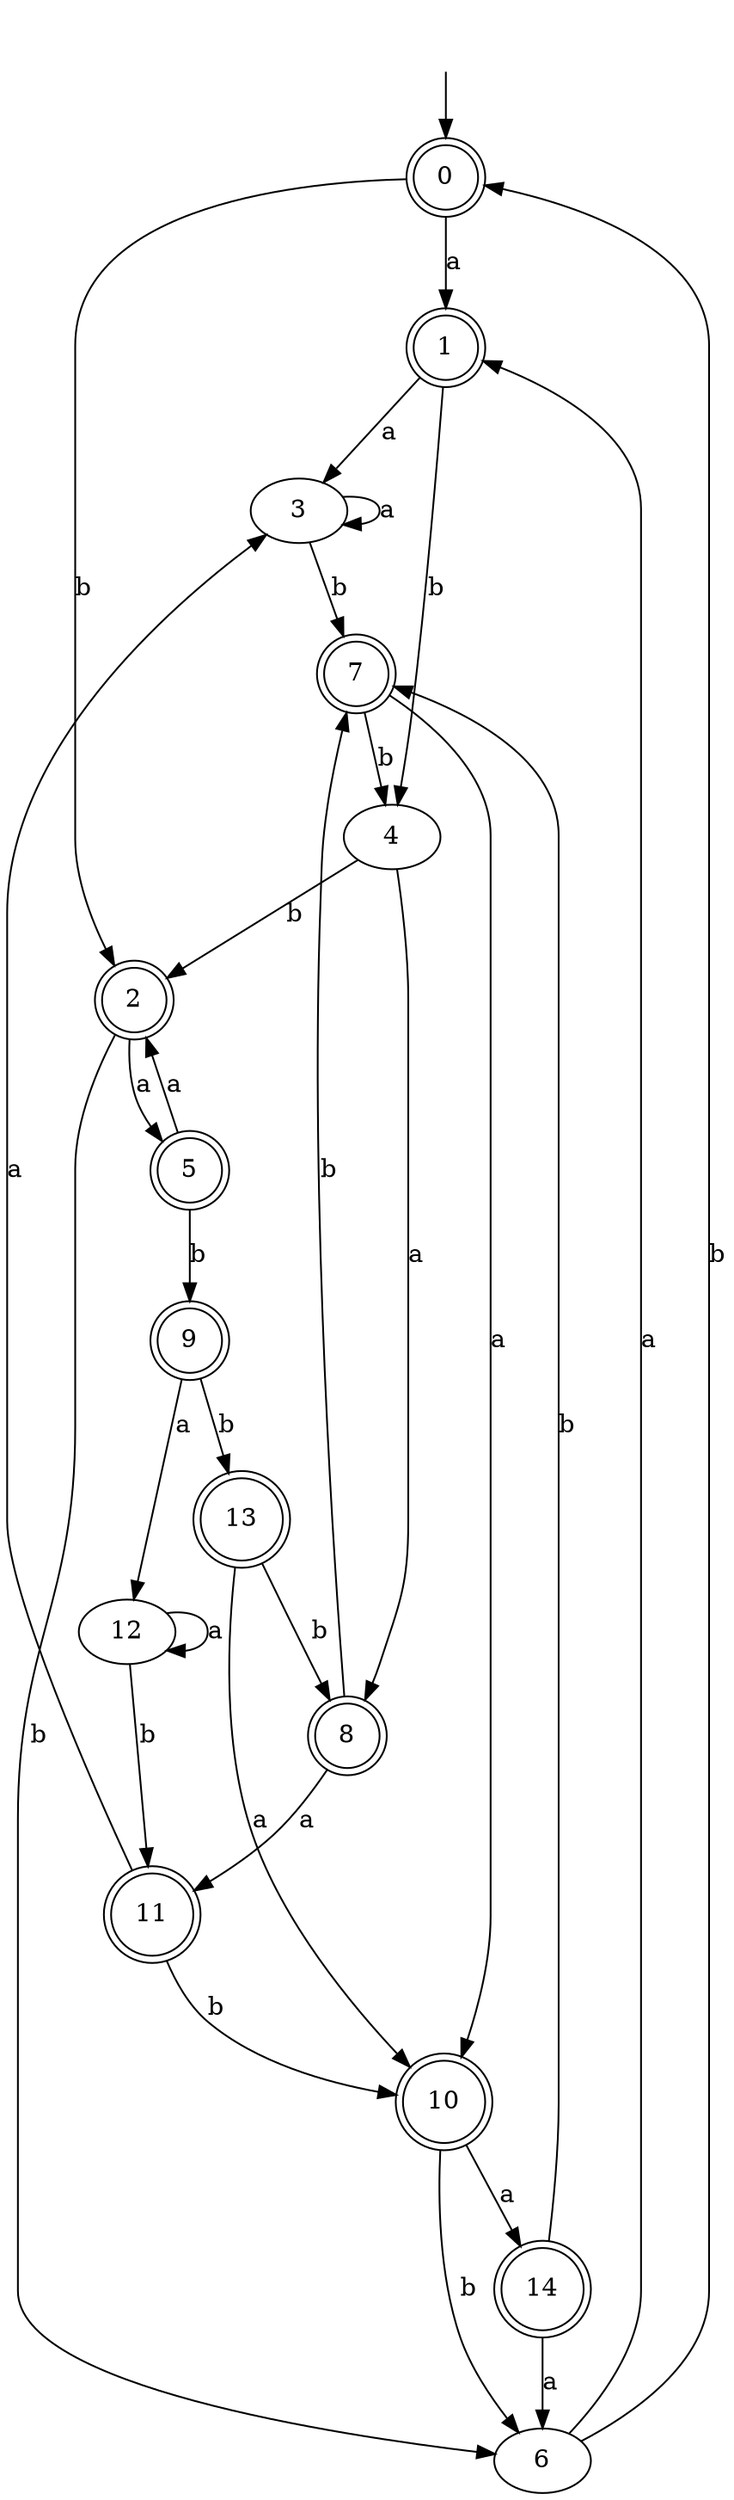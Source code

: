 digraph RandomDFA {
  __start0 [label="", shape=none];
  __start0 -> 0 [label=""];
  0 [shape=circle] [shape=doublecircle]
  0 -> 1 [label="a"]
  0 -> 2 [label="b"]
  1 [shape=doublecircle]
  1 -> 3 [label="a"]
  1 -> 4 [label="b"]
  2 [shape=doublecircle]
  2 -> 5 [label="a"]
  2 -> 6 [label="b"]
  3
  3 -> 3 [label="a"]
  3 -> 7 [label="b"]
  4
  4 -> 8 [label="a"]
  4 -> 2 [label="b"]
  5 [shape=doublecircle]
  5 -> 2 [label="a"]
  5 -> 9 [label="b"]
  6
  6 -> 1 [label="a"]
  6 -> 0 [label="b"]
  7 [shape=doublecircle]
  7 -> 10 [label="a"]
  7 -> 4 [label="b"]
  8 [shape=doublecircle]
  8 -> 11 [label="a"]
  8 -> 7 [label="b"]
  9 [shape=doublecircle]
  9 -> 12 [label="a"]
  9 -> 13 [label="b"]
  10 [shape=doublecircle]
  10 -> 14 [label="a"]
  10 -> 6 [label="b"]
  11 [shape=doublecircle]
  11 -> 3 [label="a"]
  11 -> 10 [label="b"]
  12
  12 -> 12 [label="a"]
  12 -> 11 [label="b"]
  13 [shape=doublecircle]
  13 -> 10 [label="a"]
  13 -> 8 [label="b"]
  14 [shape=doublecircle]
  14 -> 6 [label="a"]
  14 -> 7 [label="b"]
}
